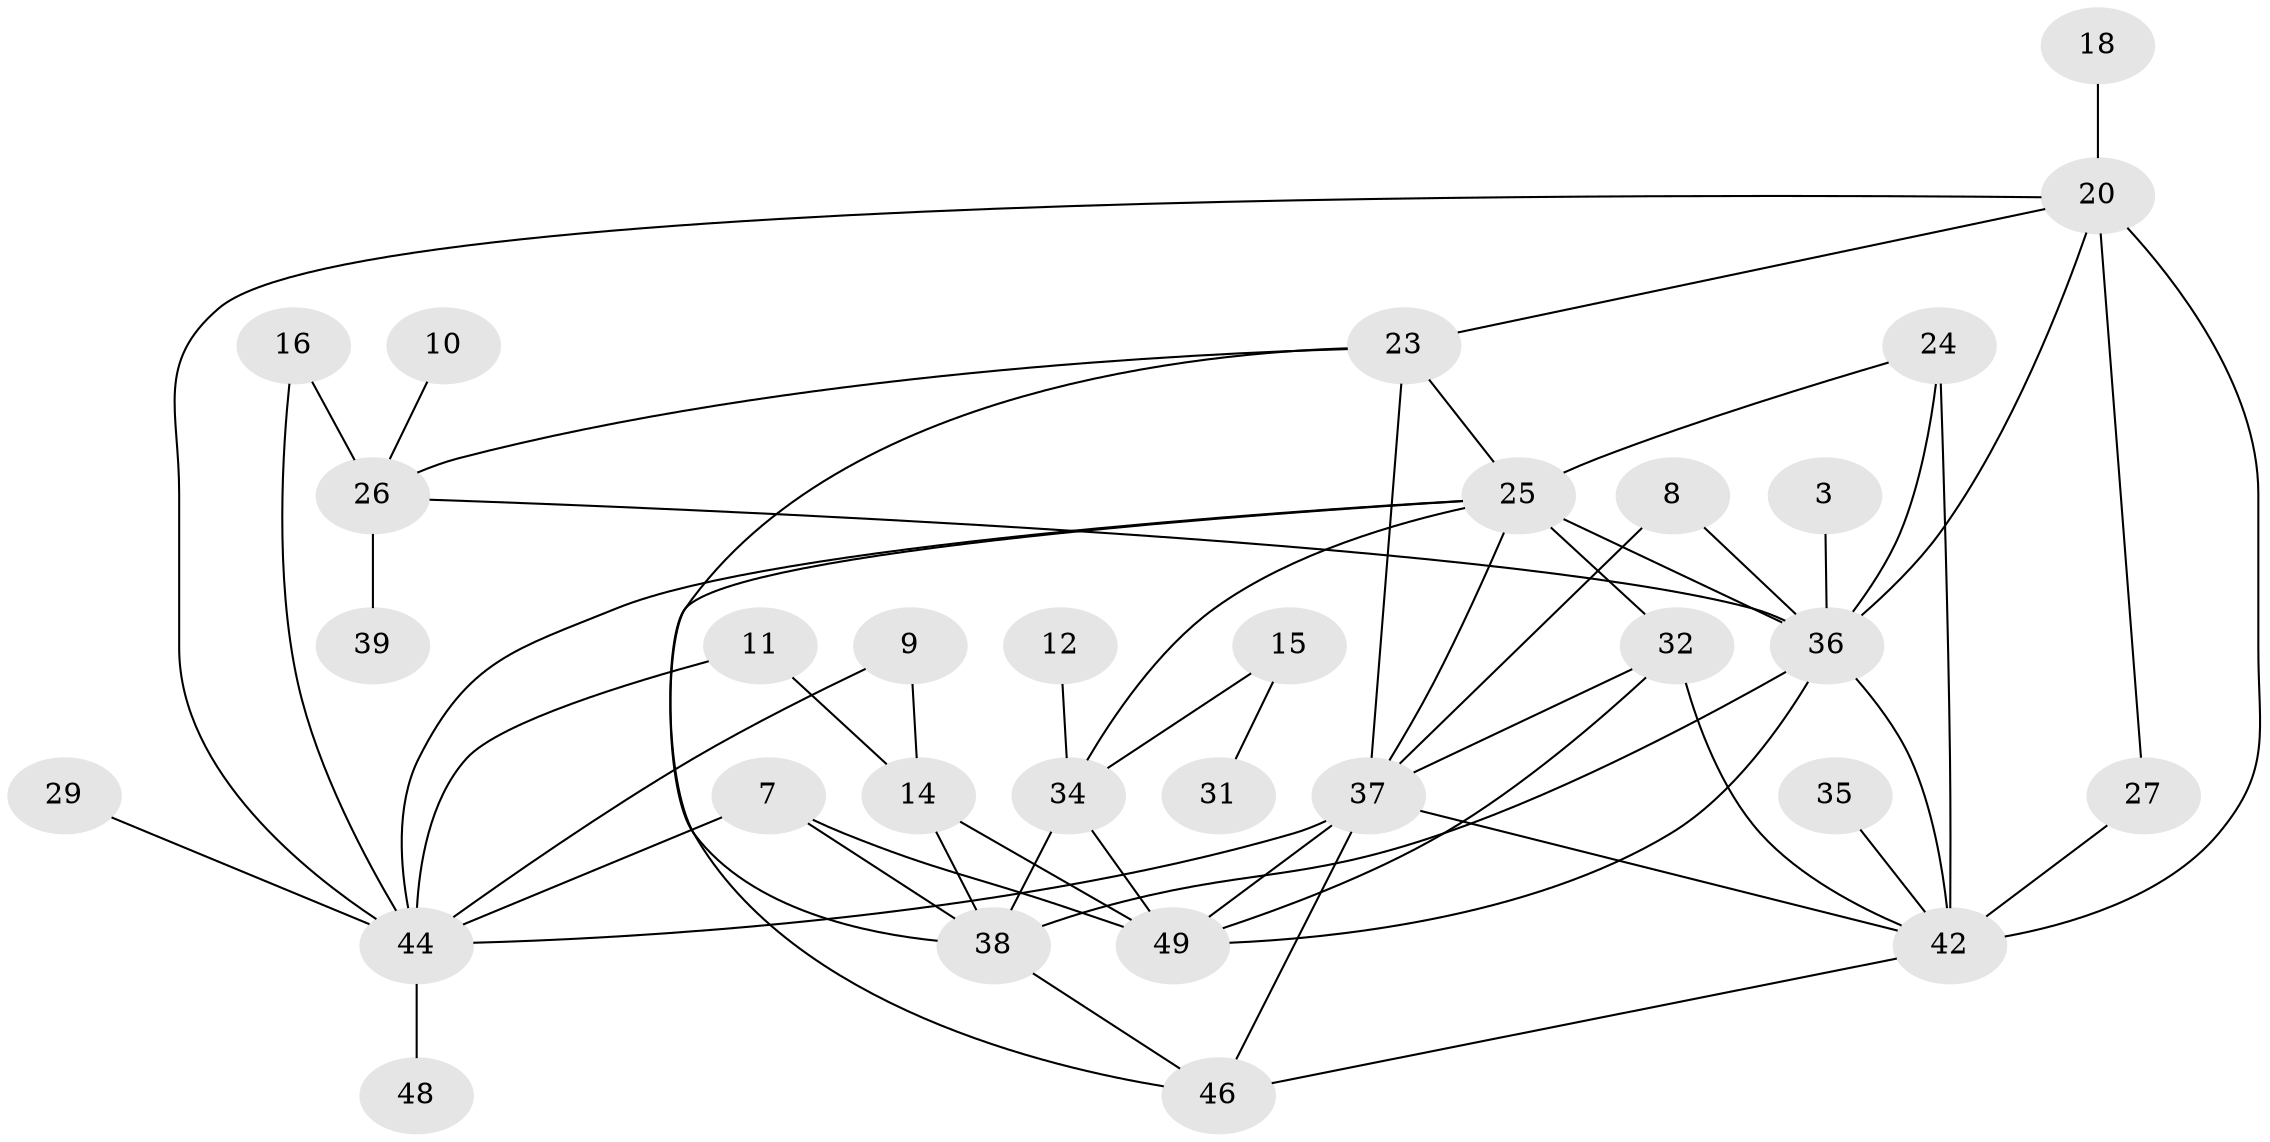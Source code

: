 // original degree distribution, {1: 0.22448979591836735, 0: 0.15306122448979592, 3: 0.21428571428571427, 2: 0.17346938775510204, 6: 0.04081632653061224, 4: 0.12244897959183673, 5: 0.07142857142857142}
// Generated by graph-tools (version 1.1) at 2025/49/03/09/25 03:49:09]
// undirected, 31 vertices, 57 edges
graph export_dot {
graph [start="1"]
  node [color=gray90,style=filled];
  3;
  7;
  8;
  9;
  10;
  11;
  12;
  14;
  15;
  16;
  18;
  20;
  23;
  24;
  25;
  26;
  27;
  29;
  31;
  32;
  34;
  35;
  36;
  37;
  38;
  39;
  42;
  44;
  46;
  48;
  49;
  3 -- 36 [weight=1.0];
  7 -- 38 [weight=1.0];
  7 -- 44 [weight=1.0];
  7 -- 49 [weight=2.0];
  8 -- 36 [weight=1.0];
  8 -- 37 [weight=1.0];
  9 -- 14 [weight=1.0];
  9 -- 44 [weight=1.0];
  10 -- 26 [weight=1.0];
  11 -- 14 [weight=1.0];
  11 -- 44 [weight=1.0];
  12 -- 34 [weight=1.0];
  14 -- 38 [weight=1.0];
  14 -- 49 [weight=1.0];
  15 -- 31 [weight=1.0];
  15 -- 34 [weight=1.0];
  16 -- 26 [weight=1.0];
  16 -- 44 [weight=1.0];
  18 -- 20 [weight=1.0];
  20 -- 23 [weight=1.0];
  20 -- 27 [weight=1.0];
  20 -- 36 [weight=1.0];
  20 -- 42 [weight=1.0];
  20 -- 44 [weight=1.0];
  23 -- 25 [weight=1.0];
  23 -- 26 [weight=1.0];
  23 -- 37 [weight=2.0];
  23 -- 38 [weight=1.0];
  24 -- 25 [weight=1.0];
  24 -- 36 [weight=1.0];
  24 -- 42 [weight=1.0];
  25 -- 32 [weight=1.0];
  25 -- 34 [weight=1.0];
  25 -- 36 [weight=2.0];
  25 -- 37 [weight=1.0];
  25 -- 44 [weight=1.0];
  25 -- 46 [weight=1.0];
  26 -- 36 [weight=1.0];
  26 -- 39 [weight=1.0];
  27 -- 42 [weight=2.0];
  29 -- 44 [weight=1.0];
  32 -- 37 [weight=1.0];
  32 -- 42 [weight=1.0];
  32 -- 49 [weight=1.0];
  34 -- 38 [weight=1.0];
  34 -- 49 [weight=1.0];
  35 -- 42 [weight=1.0];
  36 -- 38 [weight=1.0];
  36 -- 42 [weight=1.0];
  36 -- 49 [weight=1.0];
  37 -- 42 [weight=1.0];
  37 -- 44 [weight=2.0];
  37 -- 46 [weight=1.0];
  37 -- 49 [weight=2.0];
  38 -- 46 [weight=1.0];
  42 -- 46 [weight=1.0];
  44 -- 48 [weight=1.0];
}
